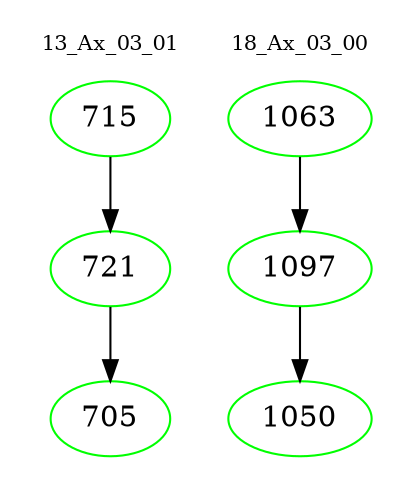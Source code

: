 digraph{
subgraph cluster_0 {
color = white
label = "13_Ax_03_01";
fontsize=10;
T0_715 [label="715", color="green"]
T0_715 -> T0_721 [color="black"]
T0_721 [label="721", color="green"]
T0_721 -> T0_705 [color="black"]
T0_705 [label="705", color="green"]
}
subgraph cluster_1 {
color = white
label = "18_Ax_03_00";
fontsize=10;
T1_1063 [label="1063", color="green"]
T1_1063 -> T1_1097 [color="black"]
T1_1097 [label="1097", color="green"]
T1_1097 -> T1_1050 [color="black"]
T1_1050 [label="1050", color="green"]
}
}
